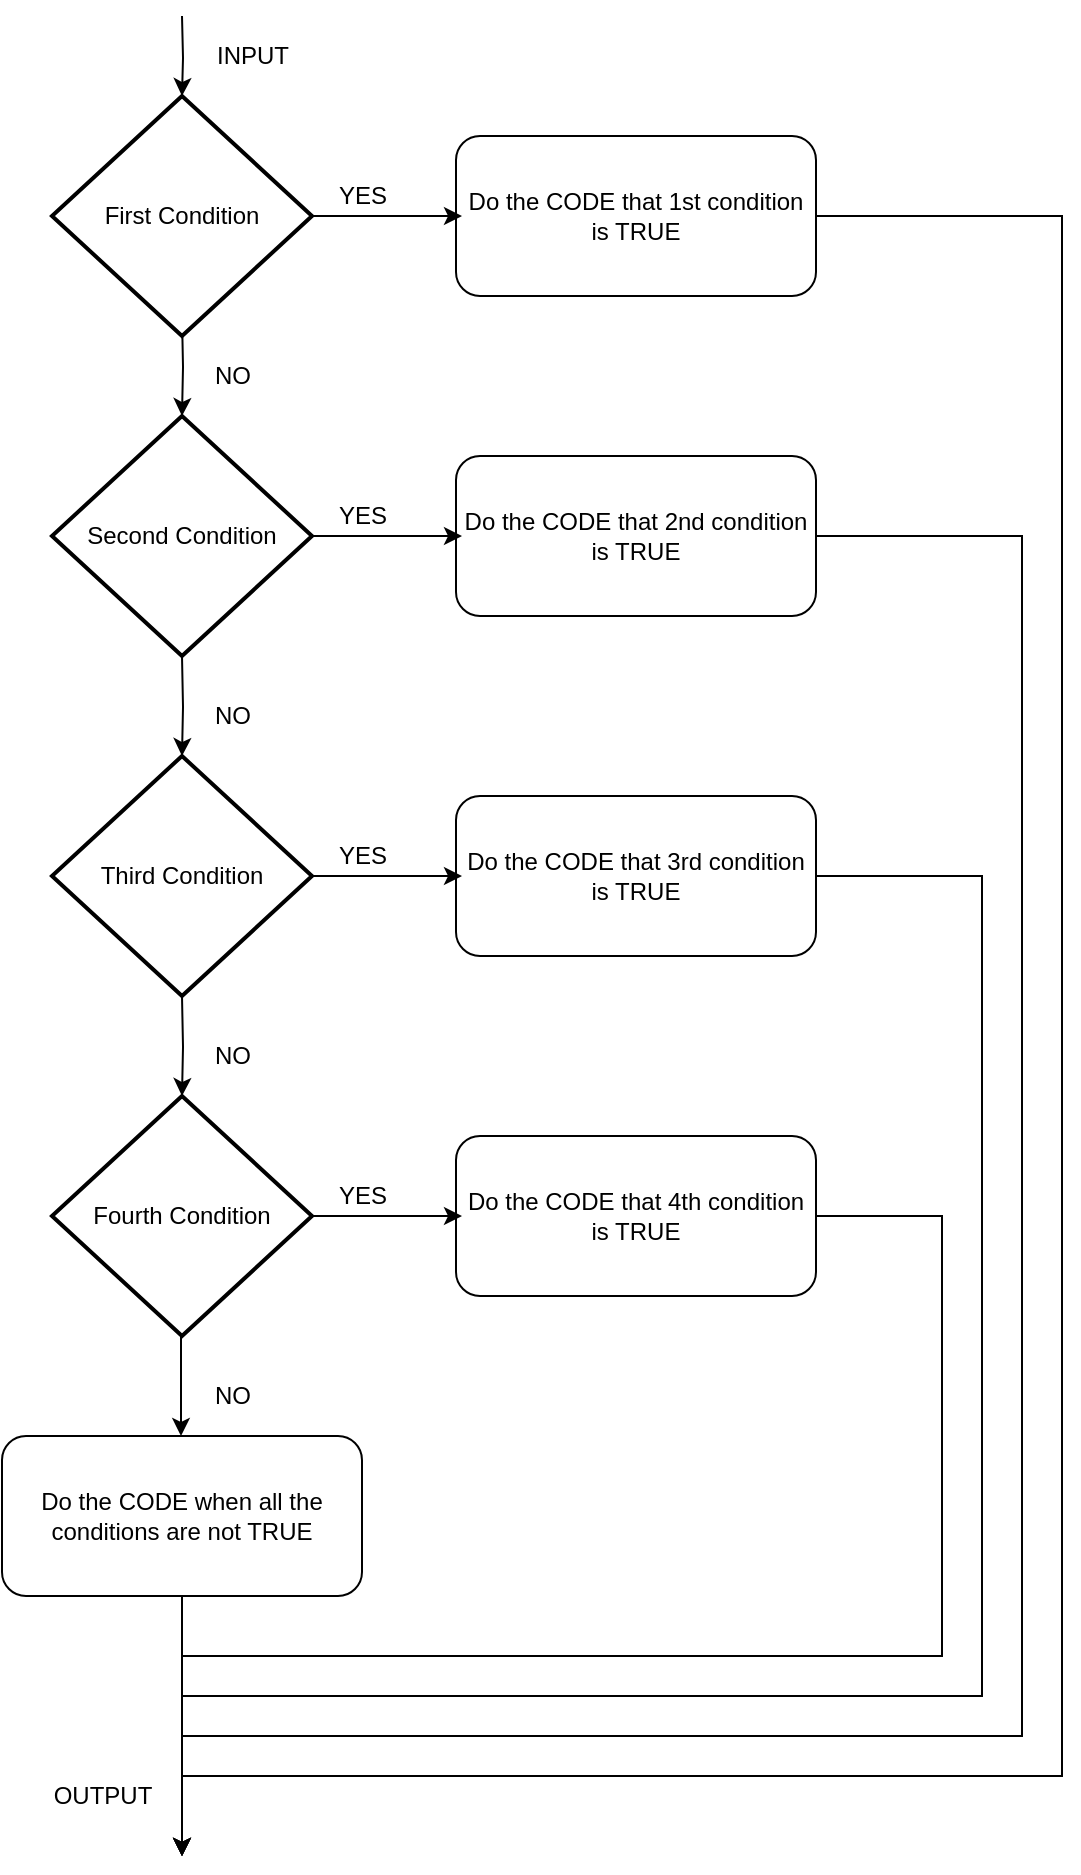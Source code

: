 <mxfile version="14.8.4" type="github">
  <diagram id="CIAxVXfz2YOMCZSWfoRj" name="Page-1">
    <mxGraphModel dx="1422" dy="762" grid="1" gridSize="10" guides="1" tooltips="1" connect="1" arrows="1" fold="1" page="1" pageScale="1" pageWidth="827" pageHeight="1169" math="0" shadow="0">
      <root>
        <mxCell id="0" />
        <mxCell id="1" parent="0" />
        <mxCell id="ipI4EIz30rkVXhbQ6jwG-38" style="edgeStyle=orthogonalEdgeStyle;rounded=0;orthogonalLoop=1;jettySize=auto;html=1;exitX=1;exitY=0.5;exitDx=0;exitDy=0;" edge="1" parent="1" source="ipI4EIz30rkVXhbQ6jwG-2">
          <mxGeometry relative="1" as="geometry">
            <mxPoint x="160" y="930" as="targetPoint" />
            <Array as="points">
              <mxPoint x="600" y="110" />
              <mxPoint x="600" y="890" />
              <mxPoint x="160" y="890" />
            </Array>
          </mxGeometry>
        </mxCell>
        <mxCell id="ipI4EIz30rkVXhbQ6jwG-2" value="Do the CODE that 1st condition is TRUE" style="rounded=1;whiteSpace=wrap;html=1;" vertex="1" parent="1">
          <mxGeometry x="297" y="70" width="180" height="80" as="geometry" />
        </mxCell>
        <mxCell id="ipI4EIz30rkVXhbQ6jwG-9" value="" style="edgeStyle=orthogonalEdgeStyle;rounded=0;orthogonalLoop=1;jettySize=auto;html=1;" edge="1" parent="1">
          <mxGeometry relative="1" as="geometry">
            <mxPoint x="210" y="110" as="sourcePoint" />
            <mxPoint x="300" y="110" as="targetPoint" />
          </mxGeometry>
        </mxCell>
        <mxCell id="ipI4EIz30rkVXhbQ6jwG-17" style="edgeStyle=orthogonalEdgeStyle;rounded=0;orthogonalLoop=1;jettySize=auto;html=1;exitX=0.5;exitY=1;exitDx=0;exitDy=0;exitPerimeter=0;" edge="1" parent="1" target="ipI4EIz30rkVXhbQ6jwG-15">
          <mxGeometry relative="1" as="geometry">
            <mxPoint x="160" y="160" as="sourcePoint" />
          </mxGeometry>
        </mxCell>
        <mxCell id="ipI4EIz30rkVXhbQ6jwG-12" value="YES" style="text;html=1;align=center;verticalAlign=middle;resizable=0;points=[];autosize=1;strokeColor=none;" vertex="1" parent="1">
          <mxGeometry x="230" y="90" width="40" height="20" as="geometry" />
        </mxCell>
        <mxCell id="ipI4EIz30rkVXhbQ6jwG-39" style="edgeStyle=orthogonalEdgeStyle;rounded=0;orthogonalLoop=1;jettySize=auto;html=1;exitX=1;exitY=0.5;exitDx=0;exitDy=0;" edge="1" parent="1" source="ipI4EIz30rkVXhbQ6jwG-13">
          <mxGeometry relative="1" as="geometry">
            <mxPoint x="160" y="930" as="targetPoint" />
            <Array as="points">
              <mxPoint x="580" y="270" />
              <mxPoint x="580" y="870" />
              <mxPoint x="160" y="870" />
            </Array>
          </mxGeometry>
        </mxCell>
        <mxCell id="ipI4EIz30rkVXhbQ6jwG-13" value="&lt;span&gt;Do the CODE that 2nd condition is TRUE&lt;/span&gt;" style="rounded=1;whiteSpace=wrap;html=1;" vertex="1" parent="1">
          <mxGeometry x="297" y="230" width="180" height="80" as="geometry" />
        </mxCell>
        <mxCell id="ipI4EIz30rkVXhbQ6jwG-14" value="" style="edgeStyle=orthogonalEdgeStyle;rounded=0;orthogonalLoop=1;jettySize=auto;html=1;" edge="1" source="ipI4EIz30rkVXhbQ6jwG-15" parent="1">
          <mxGeometry relative="1" as="geometry">
            <mxPoint x="300" y="270" as="targetPoint" />
          </mxGeometry>
        </mxCell>
        <mxCell id="ipI4EIz30rkVXhbQ6jwG-15" value="Second Condition" style="strokeWidth=2;html=1;shape=mxgraph.flowchart.decision;whiteSpace=wrap;" vertex="1" parent="1">
          <mxGeometry x="95" y="210" width="130" height="120" as="geometry" />
        </mxCell>
        <mxCell id="ipI4EIz30rkVXhbQ6jwG-16" value="YES" style="text;html=1;align=center;verticalAlign=middle;resizable=0;points=[];autosize=1;strokeColor=none;" vertex="1" parent="1">
          <mxGeometry x="230" y="250" width="40" height="20" as="geometry" />
        </mxCell>
        <mxCell id="ipI4EIz30rkVXhbQ6jwG-18" value="NO" style="text;html=1;align=center;verticalAlign=middle;resizable=0;points=[];autosize=1;strokeColor=none;" vertex="1" parent="1">
          <mxGeometry x="170" y="180" width="30" height="20" as="geometry" />
        </mxCell>
        <mxCell id="ipI4EIz30rkVXhbQ6jwG-20" style="edgeStyle=orthogonalEdgeStyle;rounded=0;orthogonalLoop=1;jettySize=auto;html=1;entryX=0.5;entryY=0;entryDx=0;entryDy=0;entryPerimeter=0;" edge="1" parent="1" target="ipI4EIz30rkVXhbQ6jwG-19">
          <mxGeometry relative="1" as="geometry">
            <mxPoint x="160" y="40" as="targetPoint" />
            <mxPoint x="160" y="10" as="sourcePoint" />
            <Array as="points" />
          </mxGeometry>
        </mxCell>
        <mxCell id="ipI4EIz30rkVXhbQ6jwG-19" value="First Condition" style="strokeWidth=2;html=1;shape=mxgraph.flowchart.decision;whiteSpace=wrap;" vertex="1" parent="1">
          <mxGeometry x="95" y="50" width="130" height="120" as="geometry" />
        </mxCell>
        <mxCell id="ipI4EIz30rkVXhbQ6jwG-21" value="INPUT" style="text;html=1;align=center;verticalAlign=middle;resizable=0;points=[];autosize=1;strokeColor=none;" vertex="1" parent="1">
          <mxGeometry x="170" y="20" width="50" height="20" as="geometry" />
        </mxCell>
        <mxCell id="ipI4EIz30rkVXhbQ6jwG-23" style="edgeStyle=orthogonalEdgeStyle;rounded=0;orthogonalLoop=1;jettySize=auto;html=1;exitX=0.5;exitY=1;exitDx=0;exitDy=0;exitPerimeter=0;" edge="1" parent="1" target="ipI4EIz30rkVXhbQ6jwG-26">
          <mxGeometry relative="1" as="geometry">
            <mxPoint x="160" y="330" as="sourcePoint" />
          </mxGeometry>
        </mxCell>
        <mxCell id="ipI4EIz30rkVXhbQ6jwG-40" style="edgeStyle=orthogonalEdgeStyle;rounded=0;orthogonalLoop=1;jettySize=auto;html=1;exitX=1;exitY=0.5;exitDx=0;exitDy=0;" edge="1" parent="1" source="ipI4EIz30rkVXhbQ6jwG-24">
          <mxGeometry relative="1" as="geometry">
            <mxPoint x="160" y="930" as="targetPoint" />
            <Array as="points">
              <mxPoint x="560" y="440" />
              <mxPoint x="560" y="850" />
              <mxPoint x="160" y="850" />
            </Array>
          </mxGeometry>
        </mxCell>
        <mxCell id="ipI4EIz30rkVXhbQ6jwG-24" value="&lt;span&gt;Do the CODE that 3rd condition is TRUE&lt;/span&gt;" style="rounded=1;whiteSpace=wrap;html=1;" vertex="1" parent="1">
          <mxGeometry x="297" y="400" width="180" height="80" as="geometry" />
        </mxCell>
        <mxCell id="ipI4EIz30rkVXhbQ6jwG-25" value="" style="edgeStyle=orthogonalEdgeStyle;rounded=0;orthogonalLoop=1;jettySize=auto;html=1;" edge="1" parent="1" source="ipI4EIz30rkVXhbQ6jwG-26">
          <mxGeometry relative="1" as="geometry">
            <mxPoint x="300" y="440" as="targetPoint" />
          </mxGeometry>
        </mxCell>
        <mxCell id="ipI4EIz30rkVXhbQ6jwG-26" value="Third Condition" style="strokeWidth=2;html=1;shape=mxgraph.flowchart.decision;whiteSpace=wrap;" vertex="1" parent="1">
          <mxGeometry x="95" y="380" width="130" height="120" as="geometry" />
        </mxCell>
        <mxCell id="ipI4EIz30rkVXhbQ6jwG-27" value="YES" style="text;html=1;align=center;verticalAlign=middle;resizable=0;points=[];autosize=1;strokeColor=none;" vertex="1" parent="1">
          <mxGeometry x="230" y="420" width="40" height="20" as="geometry" />
        </mxCell>
        <mxCell id="ipI4EIz30rkVXhbQ6jwG-28" value="NO" style="text;html=1;align=center;verticalAlign=middle;resizable=0;points=[];autosize=1;strokeColor=none;" vertex="1" parent="1">
          <mxGeometry x="170" y="350" width="30" height="20" as="geometry" />
        </mxCell>
        <mxCell id="ipI4EIz30rkVXhbQ6jwG-29" style="edgeStyle=orthogonalEdgeStyle;rounded=0;orthogonalLoop=1;jettySize=auto;html=1;exitX=0.5;exitY=1;exitDx=0;exitDy=0;exitPerimeter=0;" edge="1" parent="1" target="ipI4EIz30rkVXhbQ6jwG-32">
          <mxGeometry relative="1" as="geometry">
            <mxPoint x="160" y="500" as="sourcePoint" />
          </mxGeometry>
        </mxCell>
        <mxCell id="ipI4EIz30rkVXhbQ6jwG-41" style="edgeStyle=orthogonalEdgeStyle;rounded=0;orthogonalLoop=1;jettySize=auto;html=1;exitX=1;exitY=0.5;exitDx=0;exitDy=0;" edge="1" parent="1" source="ipI4EIz30rkVXhbQ6jwG-30">
          <mxGeometry relative="1" as="geometry">
            <mxPoint x="160" y="930" as="targetPoint" />
            <Array as="points">
              <mxPoint x="540" y="610" />
              <mxPoint x="540" y="830" />
              <mxPoint x="160" y="830" />
            </Array>
          </mxGeometry>
        </mxCell>
        <mxCell id="ipI4EIz30rkVXhbQ6jwG-30" value="&lt;span&gt;Do the CODE that 4th condition is TRUE&lt;/span&gt;" style="rounded=1;whiteSpace=wrap;html=1;" vertex="1" parent="1">
          <mxGeometry x="297" y="570" width="180" height="80" as="geometry" />
        </mxCell>
        <mxCell id="ipI4EIz30rkVXhbQ6jwG-31" value="" style="edgeStyle=orthogonalEdgeStyle;rounded=0;orthogonalLoop=1;jettySize=auto;html=1;" edge="1" parent="1" source="ipI4EIz30rkVXhbQ6jwG-32">
          <mxGeometry relative="1" as="geometry">
            <mxPoint x="300" y="610" as="targetPoint" />
          </mxGeometry>
        </mxCell>
        <mxCell id="ipI4EIz30rkVXhbQ6jwG-32" value="Fourth Condition" style="strokeWidth=2;html=1;shape=mxgraph.flowchart.decision;whiteSpace=wrap;" vertex="1" parent="1">
          <mxGeometry x="95" y="550" width="130" height="120" as="geometry" />
        </mxCell>
        <mxCell id="ipI4EIz30rkVXhbQ6jwG-33" value="YES" style="text;html=1;align=center;verticalAlign=middle;resizable=0;points=[];autosize=1;strokeColor=none;" vertex="1" parent="1">
          <mxGeometry x="230" y="590" width="40" height="20" as="geometry" />
        </mxCell>
        <mxCell id="ipI4EIz30rkVXhbQ6jwG-34" value="NO" style="text;html=1;align=center;verticalAlign=middle;resizable=0;points=[];autosize=1;strokeColor=none;" vertex="1" parent="1">
          <mxGeometry x="170" y="520" width="30" height="20" as="geometry" />
        </mxCell>
        <mxCell id="ipI4EIz30rkVXhbQ6jwG-36" value="OUTPUT" style="text;html=1;align=center;verticalAlign=middle;resizable=0;points=[];autosize=1;strokeColor=none;" vertex="1" parent="1">
          <mxGeometry x="90" y="890" width="60" height="20" as="geometry" />
        </mxCell>
        <mxCell id="ipI4EIz30rkVXhbQ6jwG-37" value="NO" style="text;html=1;align=center;verticalAlign=middle;resizable=0;points=[];autosize=1;strokeColor=none;" vertex="1" parent="1">
          <mxGeometry x="170" y="690" width="30" height="20" as="geometry" />
        </mxCell>
        <mxCell id="ipI4EIz30rkVXhbQ6jwG-44" style="edgeStyle=orthogonalEdgeStyle;rounded=0;orthogonalLoop=1;jettySize=auto;html=1;exitX=0.5;exitY=1;exitDx=0;exitDy=0;exitPerimeter=0;" edge="1" parent="1">
          <mxGeometry relative="1" as="geometry">
            <mxPoint x="159.5" y="670" as="sourcePoint" />
            <mxPoint x="159.5" y="720" as="targetPoint" />
          </mxGeometry>
        </mxCell>
        <mxCell id="ipI4EIz30rkVXhbQ6jwG-45" value="&lt;span&gt;Do the CODE when all the conditions are not TRUE&lt;/span&gt;" style="rounded=1;whiteSpace=wrap;html=1;" vertex="1" parent="1">
          <mxGeometry x="70" y="720" width="180" height="80" as="geometry" />
        </mxCell>
        <mxCell id="ipI4EIz30rkVXhbQ6jwG-46" style="edgeStyle=orthogonalEdgeStyle;rounded=0;orthogonalLoop=1;jettySize=auto;html=1;" edge="1" parent="1">
          <mxGeometry relative="1" as="geometry">
            <mxPoint x="160" y="800" as="sourcePoint" />
            <mxPoint x="160" y="930" as="targetPoint" />
          </mxGeometry>
        </mxCell>
      </root>
    </mxGraphModel>
  </diagram>
</mxfile>
